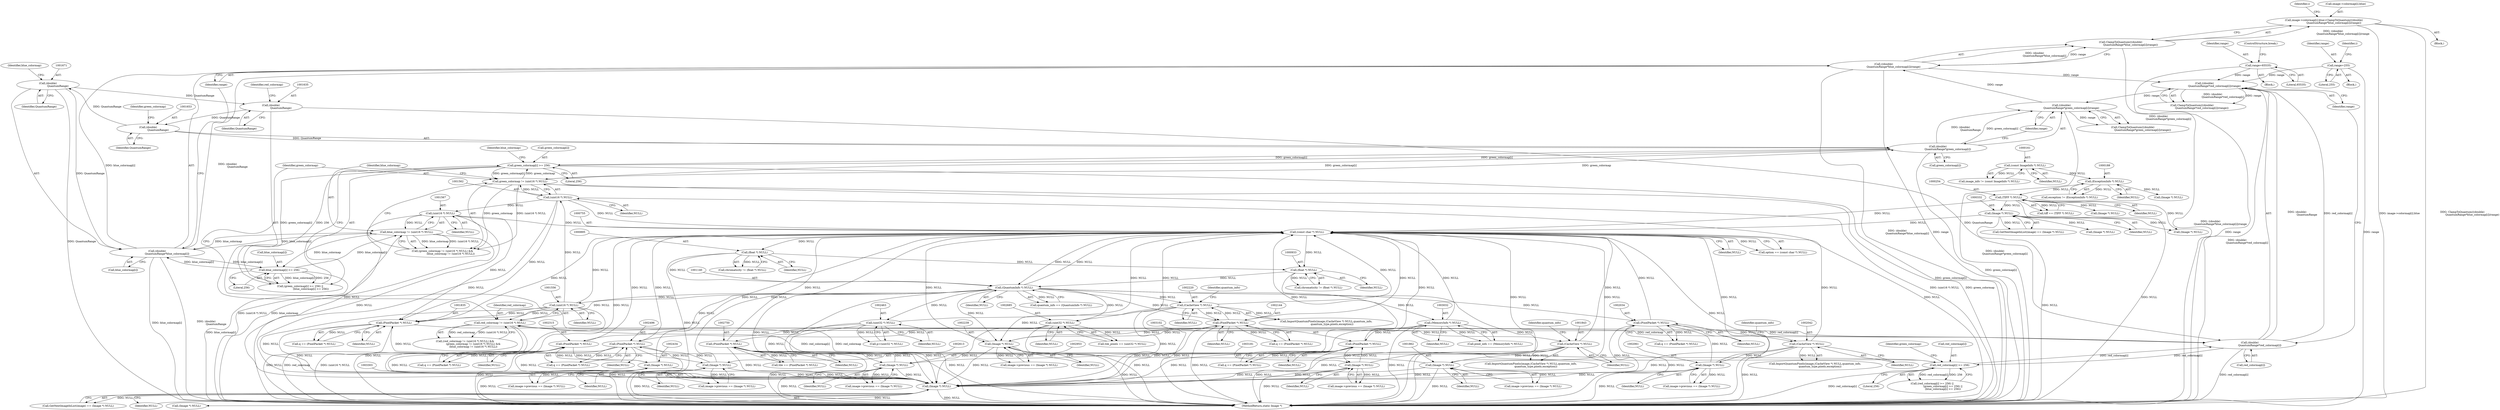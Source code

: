 digraph "0_ImageMagick_f6e9d0d9955e85bdd7540b251cd50d598dacc5e6_62@array" {
"1001659" [label="(Call,image->colormap[i].blue=ClampToQuantum(((double)\n                        QuantumRange*blue_colormap[i])/range))"];
"1001667" [label="(Call,ClampToQuantum(((double)\n                        QuantumRange*blue_colormap[i])/range))"];
"1001668" [label="(Call,((double)\n                        QuantumRange*blue_colormap[i])/range)"];
"1001669" [label="(Call,(double)\n                        QuantumRange*blue_colormap[i])"];
"1001670" [label="(Call,(double)\n                        QuantumRange)"];
"1001652" [label="(Call,(double)\n                        QuantumRange)"];
"1001634" [label="(Call,(double)\n                        QuantumRange)"];
"1001599" [label="(Call,blue_colormap[i] >= 256)"];
"1001564" [label="(Call,blue_colormap != (uint16 *) NULL)"];
"1001566" [label="(Call,(uint16 *) NULL)"];
"1001561" [label="(Call,(uint16 *) NULL)"];
"1001555" [label="(Call,(uint16 *) NULL)"];
"1001139" [label="(Call,(QuantumInfo *) NULL)"];
"1000932" [label="(Call,(float *) NULL)"];
"1000894" [label="(Call,(float *) NULL)"];
"1000754" [label="(Call,(const char *) NULL)"];
"1002952" [label="(Call,(Image *) NULL)"];
"1002749" [label="(Call,(PixelPacket *) NULL)"];
"1002684" [label="(Call,(uint32 *) NULL)"];
"1002462" [label="(Call,(uint32 *) NULL)"];
"1000331" [label="(Call,(Image *) NULL)"];
"1000253" [label="(Call,(TIFF *) NULL)"];
"1000187" [label="(Call,(ExceptionInfo *) NULL)"];
"1000160" [label="(Call,(const ImageInfo *) NULL)"];
"1002612" [label="(Call,(Image *) NULL)"];
"1002495" [label="(Call,(PixelPacket *) NULL)"];
"1002219" [label="(Call,(CacheView *) NULL)"];
"1002143" [label="(Call,(PixelPacket *) NULL)"];
"1002238" [label="(Call,(Image *) NULL)"];
"1002314" [label="(Call,(PixelPacket *) NULL)"];
"1002433" [label="(Call,(Image *) NULL)"];
"1003180" [label="(Call,(Image *) NULL)"];
"1003101" [label="(Call,(PixelPacket *) NULL)"];
"1003031" [label="(Call,(MemoryInfo *) NULL)"];
"1001834" [label="(Call,(PixelPacket *) NULL)"];
"1001861" [label="(Call,(Image *) NULL)"];
"1001842" [label="(Call,(CacheView *) NULL)"];
"1002033" [label="(Call,(PixelPacket *) NULL)"];
"1002060" [label="(Call,(Image *) NULL)"];
"1002041" [label="(Call,(CacheView *) NULL)"];
"1003302" [label="(Call,(Image *) NULL)"];
"1001650" [label="(Call,((double)\n                        QuantumRange*green_colormap[i])/range)"];
"1001651" [label="(Call,(double)\n                        QuantumRange*green_colormap[i])"];
"1001594" [label="(Call,green_colormap[i] >= 256)"];
"1001559" [label="(Call,green_colormap != (uint16 *) NULL)"];
"1001632" [label="(Call,((double)\n                        QuantumRange*red_colormap[i])/range)"];
"1001633" [label="(Call,(double)\n                        QuantumRange*red_colormap[i])"];
"1001553" [label="(Call,red_colormap != (uint16 *) NULL)"];
"1001588" [label="(Call,red_colormap[i] >= 256)"];
"1001605" [label="(Call,range=65535)"];
"1001570" [label="(Call,range=255)"];
"1001667" [label="(Call,ClampToQuantum(((double)\n                        QuantumRange*blue_colormap[i])/range))"];
"1001599" [label="(Call,blue_colormap[i] >= 256)"];
"1002460" [label="(Call,p=(uint32 *) NULL)"];
"1000333" [label="(Identifier,NULL)"];
"1001655" [label="(Call,green_colormap[i])"];
"1001637" [label="(Call,red_colormap[i])"];
"1000217" [label="(Call,(Image *) NULL)"];
"1000321" [label="(Call,(Image *) NULL)"];
"1002312" [label="(Call,q == (PixelPacket *) NULL)"];
"1001636" [label="(Identifier,QuantumRange)"];
"1003031" [label="(Call,(MemoryInfo *) NULL)"];
"1001566" [label="(Call,(uint16 *) NULL)"];
"1001575" [label="(Identifier,i)"];
"1000328" [label="(Call,GetNextImageInList(image) == (Image *) NULL)"];
"1001673" [label="(Call,blue_colormap[i])"];
"1001604" [label="(Block,)"];
"1001605" [label="(Call,range=65535)"];
"1002234" [label="(Call,image->previous == (Image *) NULL)"];
"1002433" [label="(Call,(Image *) NULL)"];
"1001650" [label="(Call,((double)\n                        QuantumRange*green_colormap[i])/range)"];
"1001861" [label="(Call,(Image *) NULL)"];
"1002039" [label="(Call,ImportQuantumPixels(image,(CacheView *) NULL,quantum_info,\n            quantum_type,pixels,exception))"];
"1003033" [label="(Identifier,NULL)"];
"1001638" [label="(Identifier,red_colormap)"];
"1001842" [label="(Call,(CacheView *) NULL)"];
"1001632" [label="(Call,((double)\n                        QuantumRange*red_colormap[i])/range)"];
"1001658" [label="(Identifier,range)"];
"1001554" [label="(Identifier,red_colormap)"];
"1001572" [label="(Literal,255)"];
"1002238" [label="(Call,(Image *) NULL)"];
"1001557" [label="(Identifier,NULL)"];
"1001555" [label="(Call,(uint16 *) NULL)"];
"1001652" [label="(Call,(double)\n                        QuantumRange)"];
"1000253" [label="(Call,(TIFF *) NULL)"];
"1001857" [label="(Call,image->previous == (Image *) NULL)"];
"1001603" [label="(Literal,256)"];
"1001607" [label="(Literal,65535)"];
"1001633" [label="(Call,(double)\n                        QuantumRange*red_colormap[i])"];
"1000158" [label="(Call,image_info != (const ImageInfo *) NULL)"];
"1001600" [label="(Call,blue_colormap[i])"];
"1002608" [label="(Call,image->previous == (Image *) NULL)"];
"1002043" [label="(Identifier,NULL)"];
"1002222" [label="(Identifier,quantum_info)"];
"1002429" [label="(Call,image->previous == (Image *) NULL)"];
"1002041" [label="(Call,(CacheView *) NULL)"];
"1001141" [label="(Identifier,NULL)"];
"1002684" [label="(Call,(uint32 *) NULL)"];
"1000892" [label="(Call,chromaticity != (float *) NULL)"];
"1003311" [label="(Call,(Image *) NULL)"];
"1001569" [label="(Block,)"];
"1001634" [label="(Call,(double)\n                        QuantumRange)"];
"1001552" [label="(Call,(red_colormap != (uint16 *) NULL) &&\n                    (green_colormap != (uint16 *) NULL) &&\n                    (blue_colormap != (uint16 *) NULL))"];
"1002493" [label="(Call,q == (PixelPacket *) NULL)"];
"1001592" [label="(Literal,256)"];
"1001654" [label="(Identifier,QuantumRange)"];
"1002314" [label="(Call,(PixelPacket *) NULL)"];
"1003099" [label="(Call,q == (PixelPacket *) NULL)"];
"1001622" [label="(Block,)"];
"1001656" [label="(Identifier,green_colormap)"];
"1001593" [label="(Call,(green_colormap[i] >= 256) ||\n                          (blue_colormap[i] >= 256))"];
"1001595" [label="(Call,green_colormap[i])"];
"1002954" [label="(Identifier,NULL)"];
"1002497" [label="(Identifier,NULL)"];
"1001668" [label="(Call,((double)\n                        QuantumRange*blue_colormap[i])/range)"];
"1001565" [label="(Identifier,blue_colormap)"];
"1000255" [label="(Identifier,NULL)"];
"1000187" [label="(Call,(ExceptionInfo *) NULL)"];
"1002145" [label="(Identifier,NULL)"];
"1001649" [label="(Call,ClampToQuantum(((double)\n                        QuantumRange*green_colormap[i])/range))"];
"1001836" [label="(Identifier,NULL)"];
"1002464" [label="(Identifier,NULL)"];
"1001571" [label="(Identifier,range)"];
"1001674" [label="(Identifier,blue_colormap)"];
"1000251" [label="(Call,tiff == (TIFF *) NULL)"];
"1002495" [label="(Call,(PixelPacket *) NULL)"];
"1000160" [label="(Call,(const ImageInfo *) NULL)"];
"1003103" [label="(Identifier,NULL)"];
"1001676" [label="(Identifier,range)"];
"1000930" [label="(Call,chromaticity != (float *) NULL)"];
"1001568" [label="(Identifier,NULL)"];
"1001631" [label="(Call,ClampToQuantum(((double)\n                        QuantumRange*red_colormap[i])/range))"];
"1002316" [label="(Identifier,NULL)"];
"1001588" [label="(Call,red_colormap[i] >= 256)"];
"1002749" [label="(Call,(PixelPacket *) NULL)"];
"1001564" [label="(Call,blue_colormap != (uint16 *) NULL)"];
"1001563" [label="(Identifier,NULL)"];
"1000185" [label="(Call,exception != (ExceptionInfo *) NULL)"];
"1002044" [label="(Identifier,quantum_info)"];
"1002143" [label="(Call,(PixelPacket *) NULL)"];
"1002948" [label="(Call,image->previous == (Image *) NULL)"];
"1001601" [label="(Identifier,blue_colormap)"];
"1000932" [label="(Call,(float *) NULL)"];
"1003182" [label="(Identifier,NULL)"];
"1002952" [label="(Call,(Image *) NULL)"];
"1001598" [label="(Literal,256)"];
"1002060" [label="(Call,(Image *) NULL)"];
"1001863" [label="(Identifier,NULL)"];
"1001594" [label="(Call,green_colormap[i] >= 256)"];
"1001570" [label="(Call,range=255)"];
"1003304" [label="(Identifier,NULL)"];
"1001845" [label="(Identifier,quantum_info)"];
"1001659" [label="(Call,image->colormap[i].blue=ClampToQuantum(((double)\n                        QuantumRange*blue_colormap[i])/range))"];
"1001596" [label="(Identifier,green_colormap)"];
"1001621" [label="(Identifier,i)"];
"1000342" [label="(Call,(Image *) NULL)"];
"1001640" [label="(Identifier,range)"];
"1002747" [label="(Call,tile == (PixelPacket *) NULL)"];
"1001558" [label="(Call,(green_colormap != (uint16 *) NULL) &&\n                    (blue_colormap != (uint16 *) NULL))"];
"1001553" [label="(Call,red_colormap != (uint16 *) NULL)"];
"1001139" [label="(Call,(QuantumInfo *) NULL)"];
"1000162" [label="(Identifier,NULL)"];
"1001840" [label="(Call,ImportQuantumPixels(image,(CacheView *) NULL,quantum_info,\n            quantum_type,pixels,exception))"];
"1002217" [label="(Call,ImportQuantumPixels(image,(CacheView *) NULL,quantum_info,\n              quantum_type,pixels,exception))"];
"1002056" [label="(Call,image->previous == (Image *) NULL)"];
"1001137" [label="(Call,quantum_info == (QuantumInfo *) NULL)"];
"1001670" [label="(Call,(double)\n                        QuantumRange)"];
"1002614" [label="(Identifier,NULL)"];
"1002240" [label="(Identifier,NULL)"];
"1001608" [label="(ControlStructure,break;)"];
"1000756" [label="(Identifier,NULL)"];
"1001651" [label="(Call,(double)\n                        QuantumRange*green_colormap[i])"];
"1002462" [label="(Call,(uint32 *) NULL)"];
"1002035" [label="(Identifier,NULL)"];
"1002612" [label="(Call,(Image *) NULL)"];
"1001660" [label="(Call,image->colormap[i].blue)"];
"1000331" [label="(Call,(Image *) NULL)"];
"1001672" [label="(Identifier,QuantumRange)"];
"1002682" [label="(Call,tile_pixels == (uint32 *) NULL)"];
"1002221" [label="(Identifier,NULL)"];
"1001561" [label="(Call,(uint16 *) NULL)"];
"1001669" [label="(Call,(double)\n                        QuantumRange*blue_colormap[i])"];
"1002751" [label="(Identifier,NULL)"];
"1001587" [label="(Call,(red_colormap[i] >= 256) ||\n                          (green_colormap[i] >= 256) ||\n                          (blue_colormap[i] >= 256))"];
"1002219" [label="(Call,(CacheView *) NULL)"];
"1001560" [label="(Identifier,green_colormap)"];
"1003176" [label="(Call,image->previous == (Image *) NULL)"];
"1003302" [label="(Call,(Image *) NULL)"];
"1001844" [label="(Identifier,NULL)"];
"1002031" [label="(Call,q == (PixelPacket *) NULL)"];
"1000270" [label="(Call,(Image *) NULL)"];
"1000934" [label="(Identifier,NULL)"];
"1000752" [label="(Call,option == (const char *) NULL)"];
"1002141" [label="(Call,q == (PixelPacket *) NULL)"];
"1003299" [label="(Call,GetNextImageInList(image) == (Image *) NULL)"];
"1002435" [label="(Identifier,NULL)"];
"1001834" [label="(Call,(PixelPacket *) NULL)"];
"1000896" [label="(Identifier,NULL)"];
"1003029" [label="(Call,pixel_info == (MemoryInfo *) NULL)"];
"1003180" [label="(Call,(Image *) NULL)"];
"1001559" [label="(Call,green_colormap != (uint16 *) NULL)"];
"1002033" [label="(Call,(PixelPacket *) NULL)"];
"1003101" [label="(Call,(PixelPacket *) NULL)"];
"1000189" [label="(Identifier,NULL)"];
"1001832" [label="(Call,q == (PixelPacket *) NULL)"];
"1003352" [label="(MethodReturn,static Image *)"];
"1000754" [label="(Call,(const char *) NULL)"];
"1001606" [label="(Identifier,range)"];
"1001589" [label="(Call,red_colormap[i])"];
"1000894" [label="(Call,(float *) NULL)"];
"1002686" [label="(Identifier,NULL)"];
"1002062" [label="(Identifier,NULL)"];
"1001659" -> "1001622"  [label="AST: "];
"1001659" -> "1001667"  [label="CFG: "];
"1001660" -> "1001659"  [label="AST: "];
"1001667" -> "1001659"  [label="AST: "];
"1001621" -> "1001659"  [label="CFG: "];
"1001659" -> "1003352"  [label="DDG: image->colormap[i].blue"];
"1001659" -> "1003352"  [label="DDG: ClampToQuantum(((double)\n                        QuantumRange*blue_colormap[i])/range)"];
"1001667" -> "1001659"  [label="DDG: ((double)\n                        QuantumRange*blue_colormap[i])/range"];
"1001667" -> "1001668"  [label="CFG: "];
"1001668" -> "1001667"  [label="AST: "];
"1001667" -> "1003352"  [label="DDG: ((double)\n                        QuantumRange*blue_colormap[i])/range"];
"1001668" -> "1001667"  [label="DDG: (double)\n                        QuantumRange*blue_colormap[i]"];
"1001668" -> "1001667"  [label="DDG: range"];
"1001668" -> "1001676"  [label="CFG: "];
"1001669" -> "1001668"  [label="AST: "];
"1001676" -> "1001668"  [label="AST: "];
"1001668" -> "1003352"  [label="DDG: (double)\n                        QuantumRange*blue_colormap[i]"];
"1001668" -> "1003352"  [label="DDG: range"];
"1001668" -> "1001632"  [label="DDG: range"];
"1001669" -> "1001668"  [label="DDG: (double)\n                        QuantumRange"];
"1001669" -> "1001668"  [label="DDG: blue_colormap[i]"];
"1001650" -> "1001668"  [label="DDG: range"];
"1001669" -> "1001673"  [label="CFG: "];
"1001670" -> "1001669"  [label="AST: "];
"1001673" -> "1001669"  [label="AST: "];
"1001676" -> "1001669"  [label="CFG: "];
"1001669" -> "1003352"  [label="DDG: blue_colormap[i]"];
"1001669" -> "1003352"  [label="DDG: (double)\n                        QuantumRange"];
"1001669" -> "1001564"  [label="DDG: blue_colormap[i]"];
"1001669" -> "1001599"  [label="DDG: blue_colormap[i]"];
"1001670" -> "1001669"  [label="DDG: QuantumRange"];
"1001599" -> "1001669"  [label="DDG: blue_colormap[i]"];
"1001564" -> "1001669"  [label="DDG: blue_colormap"];
"1001670" -> "1001672"  [label="CFG: "];
"1001671" -> "1001670"  [label="AST: "];
"1001672" -> "1001670"  [label="AST: "];
"1001674" -> "1001670"  [label="CFG: "];
"1001670" -> "1003352"  [label="DDG: QuantumRange"];
"1001670" -> "1001634"  [label="DDG: QuantumRange"];
"1001652" -> "1001670"  [label="DDG: QuantumRange"];
"1001652" -> "1001651"  [label="AST: "];
"1001652" -> "1001654"  [label="CFG: "];
"1001653" -> "1001652"  [label="AST: "];
"1001654" -> "1001652"  [label="AST: "];
"1001656" -> "1001652"  [label="CFG: "];
"1001652" -> "1001651"  [label="DDG: QuantumRange"];
"1001634" -> "1001652"  [label="DDG: QuantumRange"];
"1001634" -> "1001633"  [label="AST: "];
"1001634" -> "1001636"  [label="CFG: "];
"1001635" -> "1001634"  [label="AST: "];
"1001636" -> "1001634"  [label="AST: "];
"1001638" -> "1001634"  [label="CFG: "];
"1001634" -> "1001633"  [label="DDG: QuantumRange"];
"1001599" -> "1001593"  [label="AST: "];
"1001599" -> "1001603"  [label="CFG: "];
"1001600" -> "1001599"  [label="AST: "];
"1001603" -> "1001599"  [label="AST: "];
"1001593" -> "1001599"  [label="CFG: "];
"1001599" -> "1003352"  [label="DDG: blue_colormap[i]"];
"1001599" -> "1001564"  [label="DDG: blue_colormap[i]"];
"1001599" -> "1001593"  [label="DDG: blue_colormap[i]"];
"1001599" -> "1001593"  [label="DDG: 256"];
"1001564" -> "1001599"  [label="DDG: blue_colormap"];
"1001564" -> "1001558"  [label="AST: "];
"1001564" -> "1001566"  [label="CFG: "];
"1001565" -> "1001564"  [label="AST: "];
"1001566" -> "1001564"  [label="AST: "];
"1001558" -> "1001564"  [label="CFG: "];
"1001564" -> "1003352"  [label="DDG: blue_colormap"];
"1001564" -> "1003352"  [label="DDG: (uint16 *) NULL"];
"1001564" -> "1001558"  [label="DDG: blue_colormap"];
"1001564" -> "1001558"  [label="DDG: (uint16 *) NULL"];
"1001566" -> "1001564"  [label="DDG: NULL"];
"1001566" -> "1001568"  [label="CFG: "];
"1001567" -> "1001566"  [label="AST: "];
"1001568" -> "1001566"  [label="AST: "];
"1001566" -> "1003352"  [label="DDG: NULL"];
"1001566" -> "1000754"  [label="DDG: NULL"];
"1001561" -> "1001566"  [label="DDG: NULL"];
"1001566" -> "1001834"  [label="DDG: NULL"];
"1001566" -> "1003302"  [label="DDG: NULL"];
"1001561" -> "1001559"  [label="AST: "];
"1001561" -> "1001563"  [label="CFG: "];
"1001562" -> "1001561"  [label="AST: "];
"1001563" -> "1001561"  [label="AST: "];
"1001559" -> "1001561"  [label="CFG: "];
"1001561" -> "1003352"  [label="DDG: NULL"];
"1001561" -> "1000754"  [label="DDG: NULL"];
"1001561" -> "1001559"  [label="DDG: NULL"];
"1001555" -> "1001561"  [label="DDG: NULL"];
"1001561" -> "1001834"  [label="DDG: NULL"];
"1001561" -> "1003302"  [label="DDG: NULL"];
"1001555" -> "1001553"  [label="AST: "];
"1001555" -> "1001557"  [label="CFG: "];
"1001556" -> "1001555"  [label="AST: "];
"1001557" -> "1001555"  [label="AST: "];
"1001553" -> "1001555"  [label="CFG: "];
"1001555" -> "1003352"  [label="DDG: NULL"];
"1001555" -> "1000754"  [label="DDG: NULL"];
"1001555" -> "1001553"  [label="DDG: NULL"];
"1001139" -> "1001555"  [label="DDG: NULL"];
"1001555" -> "1001834"  [label="DDG: NULL"];
"1001555" -> "1003302"  [label="DDG: NULL"];
"1001139" -> "1001137"  [label="AST: "];
"1001139" -> "1001141"  [label="CFG: "];
"1001140" -> "1001139"  [label="AST: "];
"1001141" -> "1001139"  [label="AST: "];
"1001137" -> "1001139"  [label="CFG: "];
"1001139" -> "1003352"  [label="DDG: NULL"];
"1001139" -> "1000754"  [label="DDG: NULL"];
"1001139" -> "1001137"  [label="DDG: NULL"];
"1000932" -> "1001139"  [label="DDG: NULL"];
"1000894" -> "1001139"  [label="DDG: NULL"];
"1000754" -> "1001139"  [label="DDG: NULL"];
"1001139" -> "1001834"  [label="DDG: NULL"];
"1001139" -> "1002033"  [label="DDG: NULL"];
"1001139" -> "1002143"  [label="DDG: NULL"];
"1001139" -> "1002219"  [label="DDG: NULL"];
"1001139" -> "1002238"  [label="DDG: NULL"];
"1001139" -> "1002314"  [label="DDG: NULL"];
"1001139" -> "1002462"  [label="DDG: NULL"];
"1001139" -> "1002684"  [label="DDG: NULL"];
"1001139" -> "1003031"  [label="DDG: NULL"];
"1001139" -> "1003302"  [label="DDG: NULL"];
"1000932" -> "1000930"  [label="AST: "];
"1000932" -> "1000934"  [label="CFG: "];
"1000933" -> "1000932"  [label="AST: "];
"1000934" -> "1000932"  [label="AST: "];
"1000930" -> "1000932"  [label="CFG: "];
"1000932" -> "1003352"  [label="DDG: NULL"];
"1000932" -> "1000930"  [label="DDG: NULL"];
"1000894" -> "1000932"  [label="DDG: NULL"];
"1000754" -> "1000932"  [label="DDG: NULL"];
"1000894" -> "1000892"  [label="AST: "];
"1000894" -> "1000896"  [label="CFG: "];
"1000895" -> "1000894"  [label="AST: "];
"1000896" -> "1000894"  [label="AST: "];
"1000892" -> "1000894"  [label="CFG: "];
"1000894" -> "1003352"  [label="DDG: NULL"];
"1000894" -> "1000892"  [label="DDG: NULL"];
"1000754" -> "1000894"  [label="DDG: NULL"];
"1000754" -> "1000752"  [label="AST: "];
"1000754" -> "1000756"  [label="CFG: "];
"1000755" -> "1000754"  [label="AST: "];
"1000756" -> "1000754"  [label="AST: "];
"1000752" -> "1000754"  [label="CFG: "];
"1000754" -> "1003352"  [label="DDG: NULL"];
"1000754" -> "1000752"  [label="DDG: NULL"];
"1002952" -> "1000754"  [label="DDG: NULL"];
"1002462" -> "1000754"  [label="DDG: NULL"];
"1000331" -> "1000754"  [label="DDG: NULL"];
"1002612" -> "1000754"  [label="DDG: NULL"];
"1002495" -> "1000754"  [label="DDG: NULL"];
"1000253" -> "1000754"  [label="DDG: NULL"];
"1002219" -> "1000754"  [label="DDG: NULL"];
"1002314" -> "1000754"  [label="DDG: NULL"];
"1003180" -> "1000754"  [label="DDG: NULL"];
"1001834" -> "1000754"  [label="DDG: NULL"];
"1002033" -> "1000754"  [label="DDG: NULL"];
"1001842" -> "1000754"  [label="DDG: NULL"];
"1003302" -> "1000754"  [label="DDG: NULL"];
"1003031" -> "1000754"  [label="DDG: NULL"];
"1001861" -> "1000754"  [label="DDG: NULL"];
"1002143" -> "1000754"  [label="DDG: NULL"];
"1002684" -> "1000754"  [label="DDG: NULL"];
"1002433" -> "1000754"  [label="DDG: NULL"];
"1002060" -> "1000754"  [label="DDG: NULL"];
"1002749" -> "1000754"  [label="DDG: NULL"];
"1002238" -> "1000754"  [label="DDG: NULL"];
"1002041" -> "1000754"  [label="DDG: NULL"];
"1003101" -> "1000754"  [label="DDG: NULL"];
"1002952" -> "1002948"  [label="AST: "];
"1002952" -> "1002954"  [label="CFG: "];
"1002953" -> "1002952"  [label="AST: "];
"1002954" -> "1002952"  [label="AST: "];
"1002948" -> "1002952"  [label="CFG: "];
"1002952" -> "1003352"  [label="DDG: NULL"];
"1002952" -> "1002749"  [label="DDG: NULL"];
"1002952" -> "1002948"  [label="DDG: NULL"];
"1002749" -> "1002952"  [label="DDG: NULL"];
"1002952" -> "1003302"  [label="DDG: NULL"];
"1002749" -> "1002747"  [label="AST: "];
"1002749" -> "1002751"  [label="CFG: "];
"1002750" -> "1002749"  [label="AST: "];
"1002751" -> "1002749"  [label="AST: "];
"1002747" -> "1002749"  [label="CFG: "];
"1002749" -> "1003352"  [label="DDG: NULL"];
"1002749" -> "1002747"  [label="DDG: NULL"];
"1002684" -> "1002749"  [label="DDG: NULL"];
"1002749" -> "1003302"  [label="DDG: NULL"];
"1002684" -> "1002682"  [label="AST: "];
"1002684" -> "1002686"  [label="CFG: "];
"1002685" -> "1002684"  [label="AST: "];
"1002686" -> "1002684"  [label="AST: "];
"1002682" -> "1002684"  [label="CFG: "];
"1002684" -> "1003352"  [label="DDG: NULL"];
"1002684" -> "1002682"  [label="DDG: NULL"];
"1002684" -> "1003302"  [label="DDG: NULL"];
"1002462" -> "1002460"  [label="AST: "];
"1002462" -> "1002464"  [label="CFG: "];
"1002463" -> "1002462"  [label="AST: "];
"1002464" -> "1002462"  [label="AST: "];
"1002460" -> "1002462"  [label="CFG: "];
"1002462" -> "1003352"  [label="DDG: NULL"];
"1002462" -> "1002460"  [label="DDG: NULL"];
"1002462" -> "1002495"  [label="DDG: NULL"];
"1002462" -> "1003302"  [label="DDG: NULL"];
"1000331" -> "1000328"  [label="AST: "];
"1000331" -> "1000333"  [label="CFG: "];
"1000332" -> "1000331"  [label="AST: "];
"1000333" -> "1000331"  [label="AST: "];
"1000328" -> "1000331"  [label="CFG: "];
"1000331" -> "1003352"  [label="DDG: NULL"];
"1000331" -> "1000321"  [label="DDG: NULL"];
"1000331" -> "1000328"  [label="DDG: NULL"];
"1000253" -> "1000331"  [label="DDG: NULL"];
"1000331" -> "1000342"  [label="DDG: NULL"];
"1000253" -> "1000251"  [label="AST: "];
"1000253" -> "1000255"  [label="CFG: "];
"1000254" -> "1000253"  [label="AST: "];
"1000255" -> "1000253"  [label="AST: "];
"1000251" -> "1000253"  [label="CFG: "];
"1000253" -> "1003352"  [label="DDG: NULL"];
"1000253" -> "1000251"  [label="DDG: NULL"];
"1000187" -> "1000253"  [label="DDG: NULL"];
"1000253" -> "1000270"  [label="DDG: NULL"];
"1000253" -> "1000321"  [label="DDG: NULL"];
"1000187" -> "1000185"  [label="AST: "];
"1000187" -> "1000189"  [label="CFG: "];
"1000188" -> "1000187"  [label="AST: "];
"1000189" -> "1000187"  [label="AST: "];
"1000185" -> "1000187"  [label="CFG: "];
"1000187" -> "1000185"  [label="DDG: NULL"];
"1000160" -> "1000187"  [label="DDG: NULL"];
"1000187" -> "1000217"  [label="DDG: NULL"];
"1000160" -> "1000158"  [label="AST: "];
"1000160" -> "1000162"  [label="CFG: "];
"1000161" -> "1000160"  [label="AST: "];
"1000162" -> "1000160"  [label="AST: "];
"1000158" -> "1000160"  [label="CFG: "];
"1000160" -> "1000158"  [label="DDG: NULL"];
"1002612" -> "1002608"  [label="AST: "];
"1002612" -> "1002614"  [label="CFG: "];
"1002613" -> "1002612"  [label="AST: "];
"1002614" -> "1002612"  [label="AST: "];
"1002608" -> "1002612"  [label="CFG: "];
"1002612" -> "1003352"  [label="DDG: NULL"];
"1002612" -> "1002495"  [label="DDG: NULL"];
"1002612" -> "1002608"  [label="DDG: NULL"];
"1002495" -> "1002612"  [label="DDG: NULL"];
"1002612" -> "1003302"  [label="DDG: NULL"];
"1002495" -> "1002493"  [label="AST: "];
"1002495" -> "1002497"  [label="CFG: "];
"1002496" -> "1002495"  [label="AST: "];
"1002497" -> "1002495"  [label="AST: "];
"1002493" -> "1002495"  [label="CFG: "];
"1002495" -> "1003352"  [label="DDG: NULL"];
"1002495" -> "1002493"  [label="DDG: NULL"];
"1002495" -> "1003302"  [label="DDG: NULL"];
"1002219" -> "1002217"  [label="AST: "];
"1002219" -> "1002221"  [label="CFG: "];
"1002220" -> "1002219"  [label="AST: "];
"1002221" -> "1002219"  [label="AST: "];
"1002222" -> "1002219"  [label="CFG: "];
"1002219" -> "1003352"  [label="DDG: NULL"];
"1002219" -> "1002143"  [label="DDG: NULL"];
"1002219" -> "1002217"  [label="DDG: NULL"];
"1002143" -> "1002219"  [label="DDG: NULL"];
"1002219" -> "1002238"  [label="DDG: NULL"];
"1002219" -> "1003302"  [label="DDG: NULL"];
"1002143" -> "1002141"  [label="AST: "];
"1002143" -> "1002145"  [label="CFG: "];
"1002144" -> "1002143"  [label="AST: "];
"1002145" -> "1002143"  [label="AST: "];
"1002141" -> "1002143"  [label="CFG: "];
"1002143" -> "1003352"  [label="DDG: NULL"];
"1002143" -> "1002141"  [label="DDG: NULL"];
"1002238" -> "1002143"  [label="DDG: NULL"];
"1002143" -> "1002238"  [label="DDG: NULL"];
"1002143" -> "1003302"  [label="DDG: NULL"];
"1002238" -> "1002234"  [label="AST: "];
"1002238" -> "1002240"  [label="CFG: "];
"1002239" -> "1002238"  [label="AST: "];
"1002240" -> "1002238"  [label="AST: "];
"1002234" -> "1002238"  [label="CFG: "];
"1002238" -> "1003352"  [label="DDG: NULL"];
"1002238" -> "1002234"  [label="DDG: NULL"];
"1002238" -> "1003302"  [label="DDG: NULL"];
"1002314" -> "1002312"  [label="AST: "];
"1002314" -> "1002316"  [label="CFG: "];
"1002315" -> "1002314"  [label="AST: "];
"1002316" -> "1002314"  [label="AST: "];
"1002312" -> "1002314"  [label="CFG: "];
"1002314" -> "1003352"  [label="DDG: NULL"];
"1002314" -> "1002312"  [label="DDG: NULL"];
"1002433" -> "1002314"  [label="DDG: NULL"];
"1002314" -> "1002433"  [label="DDG: NULL"];
"1002314" -> "1003302"  [label="DDG: NULL"];
"1002433" -> "1002429"  [label="AST: "];
"1002433" -> "1002435"  [label="CFG: "];
"1002434" -> "1002433"  [label="AST: "];
"1002435" -> "1002433"  [label="AST: "];
"1002429" -> "1002433"  [label="CFG: "];
"1002433" -> "1003352"  [label="DDG: NULL"];
"1002433" -> "1002429"  [label="DDG: NULL"];
"1002433" -> "1003302"  [label="DDG: NULL"];
"1003180" -> "1003176"  [label="AST: "];
"1003180" -> "1003182"  [label="CFG: "];
"1003181" -> "1003180"  [label="AST: "];
"1003182" -> "1003180"  [label="AST: "];
"1003176" -> "1003180"  [label="CFG: "];
"1003180" -> "1003352"  [label="DDG: NULL"];
"1003180" -> "1003101"  [label="DDG: NULL"];
"1003180" -> "1003176"  [label="DDG: NULL"];
"1003101" -> "1003180"  [label="DDG: NULL"];
"1003180" -> "1003302"  [label="DDG: NULL"];
"1003101" -> "1003099"  [label="AST: "];
"1003101" -> "1003103"  [label="CFG: "];
"1003102" -> "1003101"  [label="AST: "];
"1003103" -> "1003101"  [label="AST: "];
"1003099" -> "1003101"  [label="CFG: "];
"1003101" -> "1003352"  [label="DDG: NULL"];
"1003101" -> "1003099"  [label="DDG: NULL"];
"1003031" -> "1003101"  [label="DDG: NULL"];
"1003101" -> "1003302"  [label="DDG: NULL"];
"1003031" -> "1003029"  [label="AST: "];
"1003031" -> "1003033"  [label="CFG: "];
"1003032" -> "1003031"  [label="AST: "];
"1003033" -> "1003031"  [label="AST: "];
"1003029" -> "1003031"  [label="CFG: "];
"1003031" -> "1003352"  [label="DDG: NULL"];
"1003031" -> "1003029"  [label="DDG: NULL"];
"1003031" -> "1003302"  [label="DDG: NULL"];
"1001834" -> "1001832"  [label="AST: "];
"1001834" -> "1001836"  [label="CFG: "];
"1001835" -> "1001834"  [label="AST: "];
"1001836" -> "1001834"  [label="AST: "];
"1001832" -> "1001834"  [label="CFG: "];
"1001834" -> "1003352"  [label="DDG: NULL"];
"1001834" -> "1001832"  [label="DDG: NULL"];
"1001861" -> "1001834"  [label="DDG: NULL"];
"1001834" -> "1001842"  [label="DDG: NULL"];
"1001834" -> "1003302"  [label="DDG: NULL"];
"1001861" -> "1001857"  [label="AST: "];
"1001861" -> "1001863"  [label="CFG: "];
"1001862" -> "1001861"  [label="AST: "];
"1001863" -> "1001861"  [label="AST: "];
"1001857" -> "1001861"  [label="CFG: "];
"1001861" -> "1003352"  [label="DDG: NULL"];
"1001861" -> "1001857"  [label="DDG: NULL"];
"1001842" -> "1001861"  [label="DDG: NULL"];
"1001861" -> "1003302"  [label="DDG: NULL"];
"1001842" -> "1001840"  [label="AST: "];
"1001842" -> "1001844"  [label="CFG: "];
"1001843" -> "1001842"  [label="AST: "];
"1001844" -> "1001842"  [label="AST: "];
"1001845" -> "1001842"  [label="CFG: "];
"1001842" -> "1003352"  [label="DDG: NULL"];
"1001842" -> "1001840"  [label="DDG: NULL"];
"1001842" -> "1003302"  [label="DDG: NULL"];
"1002033" -> "1002031"  [label="AST: "];
"1002033" -> "1002035"  [label="CFG: "];
"1002034" -> "1002033"  [label="AST: "];
"1002035" -> "1002033"  [label="AST: "];
"1002031" -> "1002033"  [label="CFG: "];
"1002033" -> "1003352"  [label="DDG: NULL"];
"1002033" -> "1002031"  [label="DDG: NULL"];
"1002060" -> "1002033"  [label="DDG: NULL"];
"1002033" -> "1002041"  [label="DDG: NULL"];
"1002033" -> "1003302"  [label="DDG: NULL"];
"1002060" -> "1002056"  [label="AST: "];
"1002060" -> "1002062"  [label="CFG: "];
"1002061" -> "1002060"  [label="AST: "];
"1002062" -> "1002060"  [label="AST: "];
"1002056" -> "1002060"  [label="CFG: "];
"1002060" -> "1003352"  [label="DDG: NULL"];
"1002060" -> "1002056"  [label="DDG: NULL"];
"1002041" -> "1002060"  [label="DDG: NULL"];
"1002060" -> "1003302"  [label="DDG: NULL"];
"1002041" -> "1002039"  [label="AST: "];
"1002041" -> "1002043"  [label="CFG: "];
"1002042" -> "1002041"  [label="AST: "];
"1002043" -> "1002041"  [label="AST: "];
"1002044" -> "1002041"  [label="CFG: "];
"1002041" -> "1003352"  [label="DDG: NULL"];
"1002041" -> "1002039"  [label="DDG: NULL"];
"1002041" -> "1003302"  [label="DDG: NULL"];
"1003302" -> "1003299"  [label="AST: "];
"1003302" -> "1003304"  [label="CFG: "];
"1003303" -> "1003302"  [label="AST: "];
"1003304" -> "1003302"  [label="AST: "];
"1003299" -> "1003302"  [label="CFG: "];
"1003302" -> "1003352"  [label="DDG: NULL"];
"1003302" -> "1003299"  [label="DDG: NULL"];
"1003302" -> "1003311"  [label="DDG: NULL"];
"1001650" -> "1001649"  [label="AST: "];
"1001650" -> "1001658"  [label="CFG: "];
"1001651" -> "1001650"  [label="AST: "];
"1001658" -> "1001650"  [label="AST: "];
"1001649" -> "1001650"  [label="CFG: "];
"1001650" -> "1003352"  [label="DDG: (double)\n                        QuantumRange*green_colormap[i]"];
"1001650" -> "1001649"  [label="DDG: (double)\n                        QuantumRange*green_colormap[i]"];
"1001650" -> "1001649"  [label="DDG: range"];
"1001651" -> "1001650"  [label="DDG: (double)\n                        QuantumRange"];
"1001651" -> "1001650"  [label="DDG: green_colormap[i]"];
"1001632" -> "1001650"  [label="DDG: range"];
"1001651" -> "1001655"  [label="CFG: "];
"1001655" -> "1001651"  [label="AST: "];
"1001658" -> "1001651"  [label="CFG: "];
"1001651" -> "1003352"  [label="DDG: green_colormap[i]"];
"1001651" -> "1001559"  [label="DDG: green_colormap[i]"];
"1001651" -> "1001594"  [label="DDG: green_colormap[i]"];
"1001594" -> "1001651"  [label="DDG: green_colormap[i]"];
"1001559" -> "1001651"  [label="DDG: green_colormap"];
"1001594" -> "1001593"  [label="AST: "];
"1001594" -> "1001598"  [label="CFG: "];
"1001595" -> "1001594"  [label="AST: "];
"1001598" -> "1001594"  [label="AST: "];
"1001601" -> "1001594"  [label="CFG: "];
"1001593" -> "1001594"  [label="CFG: "];
"1001594" -> "1003352"  [label="DDG: green_colormap[i]"];
"1001594" -> "1001559"  [label="DDG: green_colormap[i]"];
"1001594" -> "1001593"  [label="DDG: green_colormap[i]"];
"1001594" -> "1001593"  [label="DDG: 256"];
"1001559" -> "1001594"  [label="DDG: green_colormap"];
"1001559" -> "1001558"  [label="AST: "];
"1001560" -> "1001559"  [label="AST: "];
"1001565" -> "1001559"  [label="CFG: "];
"1001558" -> "1001559"  [label="CFG: "];
"1001559" -> "1003352"  [label="DDG: (uint16 *) NULL"];
"1001559" -> "1003352"  [label="DDG: green_colormap"];
"1001559" -> "1001558"  [label="DDG: green_colormap"];
"1001559" -> "1001558"  [label="DDG: (uint16 *) NULL"];
"1001632" -> "1001631"  [label="AST: "];
"1001632" -> "1001640"  [label="CFG: "];
"1001633" -> "1001632"  [label="AST: "];
"1001640" -> "1001632"  [label="AST: "];
"1001631" -> "1001632"  [label="CFG: "];
"1001632" -> "1003352"  [label="DDG: (double)\n                        QuantumRange*red_colormap[i]"];
"1001632" -> "1001631"  [label="DDG: (double)\n                        QuantumRange*red_colormap[i]"];
"1001632" -> "1001631"  [label="DDG: range"];
"1001633" -> "1001632"  [label="DDG: (double)\n                        QuantumRange"];
"1001633" -> "1001632"  [label="DDG: red_colormap[i]"];
"1001605" -> "1001632"  [label="DDG: range"];
"1001570" -> "1001632"  [label="DDG: range"];
"1001633" -> "1001637"  [label="CFG: "];
"1001637" -> "1001633"  [label="AST: "];
"1001640" -> "1001633"  [label="CFG: "];
"1001633" -> "1003352"  [label="DDG: red_colormap[i]"];
"1001633" -> "1001553"  [label="DDG: red_colormap[i]"];
"1001633" -> "1001588"  [label="DDG: red_colormap[i]"];
"1001553" -> "1001633"  [label="DDG: red_colormap"];
"1001588" -> "1001633"  [label="DDG: red_colormap[i]"];
"1001553" -> "1001552"  [label="AST: "];
"1001554" -> "1001553"  [label="AST: "];
"1001560" -> "1001553"  [label="CFG: "];
"1001552" -> "1001553"  [label="CFG: "];
"1001553" -> "1003352"  [label="DDG: red_colormap"];
"1001553" -> "1003352"  [label="DDG: (uint16 *) NULL"];
"1001553" -> "1001552"  [label="DDG: red_colormap"];
"1001553" -> "1001552"  [label="DDG: (uint16 *) NULL"];
"1001588" -> "1001553"  [label="DDG: red_colormap[i]"];
"1001553" -> "1001588"  [label="DDG: red_colormap"];
"1001588" -> "1001587"  [label="AST: "];
"1001588" -> "1001592"  [label="CFG: "];
"1001589" -> "1001588"  [label="AST: "];
"1001592" -> "1001588"  [label="AST: "];
"1001596" -> "1001588"  [label="CFG: "];
"1001587" -> "1001588"  [label="CFG: "];
"1001588" -> "1003352"  [label="DDG: red_colormap[i]"];
"1001588" -> "1001587"  [label="DDG: red_colormap[i]"];
"1001588" -> "1001587"  [label="DDG: 256"];
"1001605" -> "1001604"  [label="AST: "];
"1001605" -> "1001607"  [label="CFG: "];
"1001606" -> "1001605"  [label="AST: "];
"1001607" -> "1001605"  [label="AST: "];
"1001608" -> "1001605"  [label="CFG: "];
"1001605" -> "1003352"  [label="DDG: range"];
"1001570" -> "1001569"  [label="AST: "];
"1001570" -> "1001572"  [label="CFG: "];
"1001571" -> "1001570"  [label="AST: "];
"1001572" -> "1001570"  [label="AST: "];
"1001575" -> "1001570"  [label="CFG: "];
"1001570" -> "1003352"  [label="DDG: range"];
}
